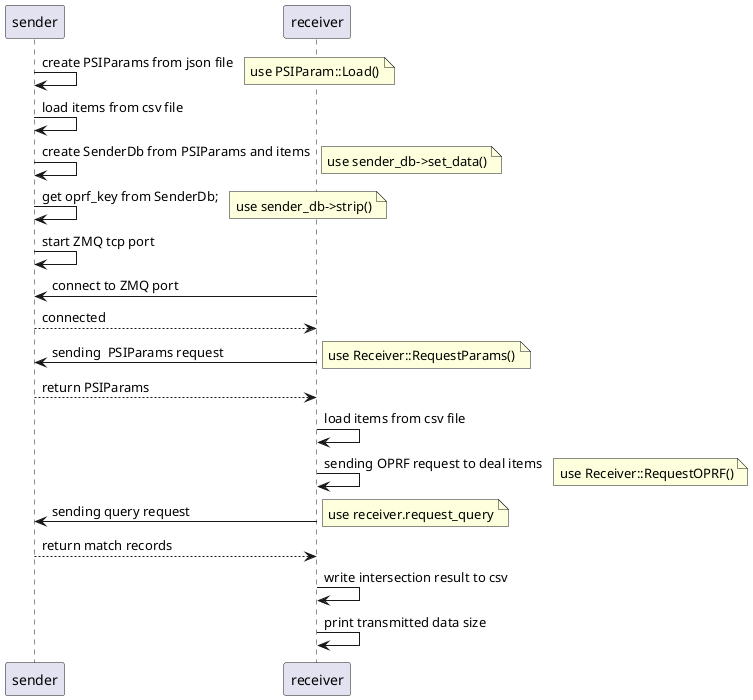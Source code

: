 @startuml
sender-> sender: create PSIParams from json file
note right: use PSIParam::Load()
sender -> sender: load items from csv file
sender -> sender: create SenderDb from PSIParams and items
note right: use sender_db->set_data()
sender -> sender: get oprf_key from SenderDb;
note right: use sender_db->strip()
sender -> sender: start ZMQ tcp port

receiver -> sender: connect to ZMQ port
sender -->receiver: connected

receiver-> sender:sending  PSIParams request
note right: use Receiver::RequestParams()
sender --> receiver: return PSIParams
receiver -> receiver: load items from csv file
receiver -> receiver: sending OPRF request to deal items
note right: use Receiver::RequestOPRF()
receiver -> sender: sending query request
note right: use receiver.request_query
sender --> receiver: return match records
receiver -> receiver: write intersection result to csv
receiver -> receiver: print transmitted data size



@enduml